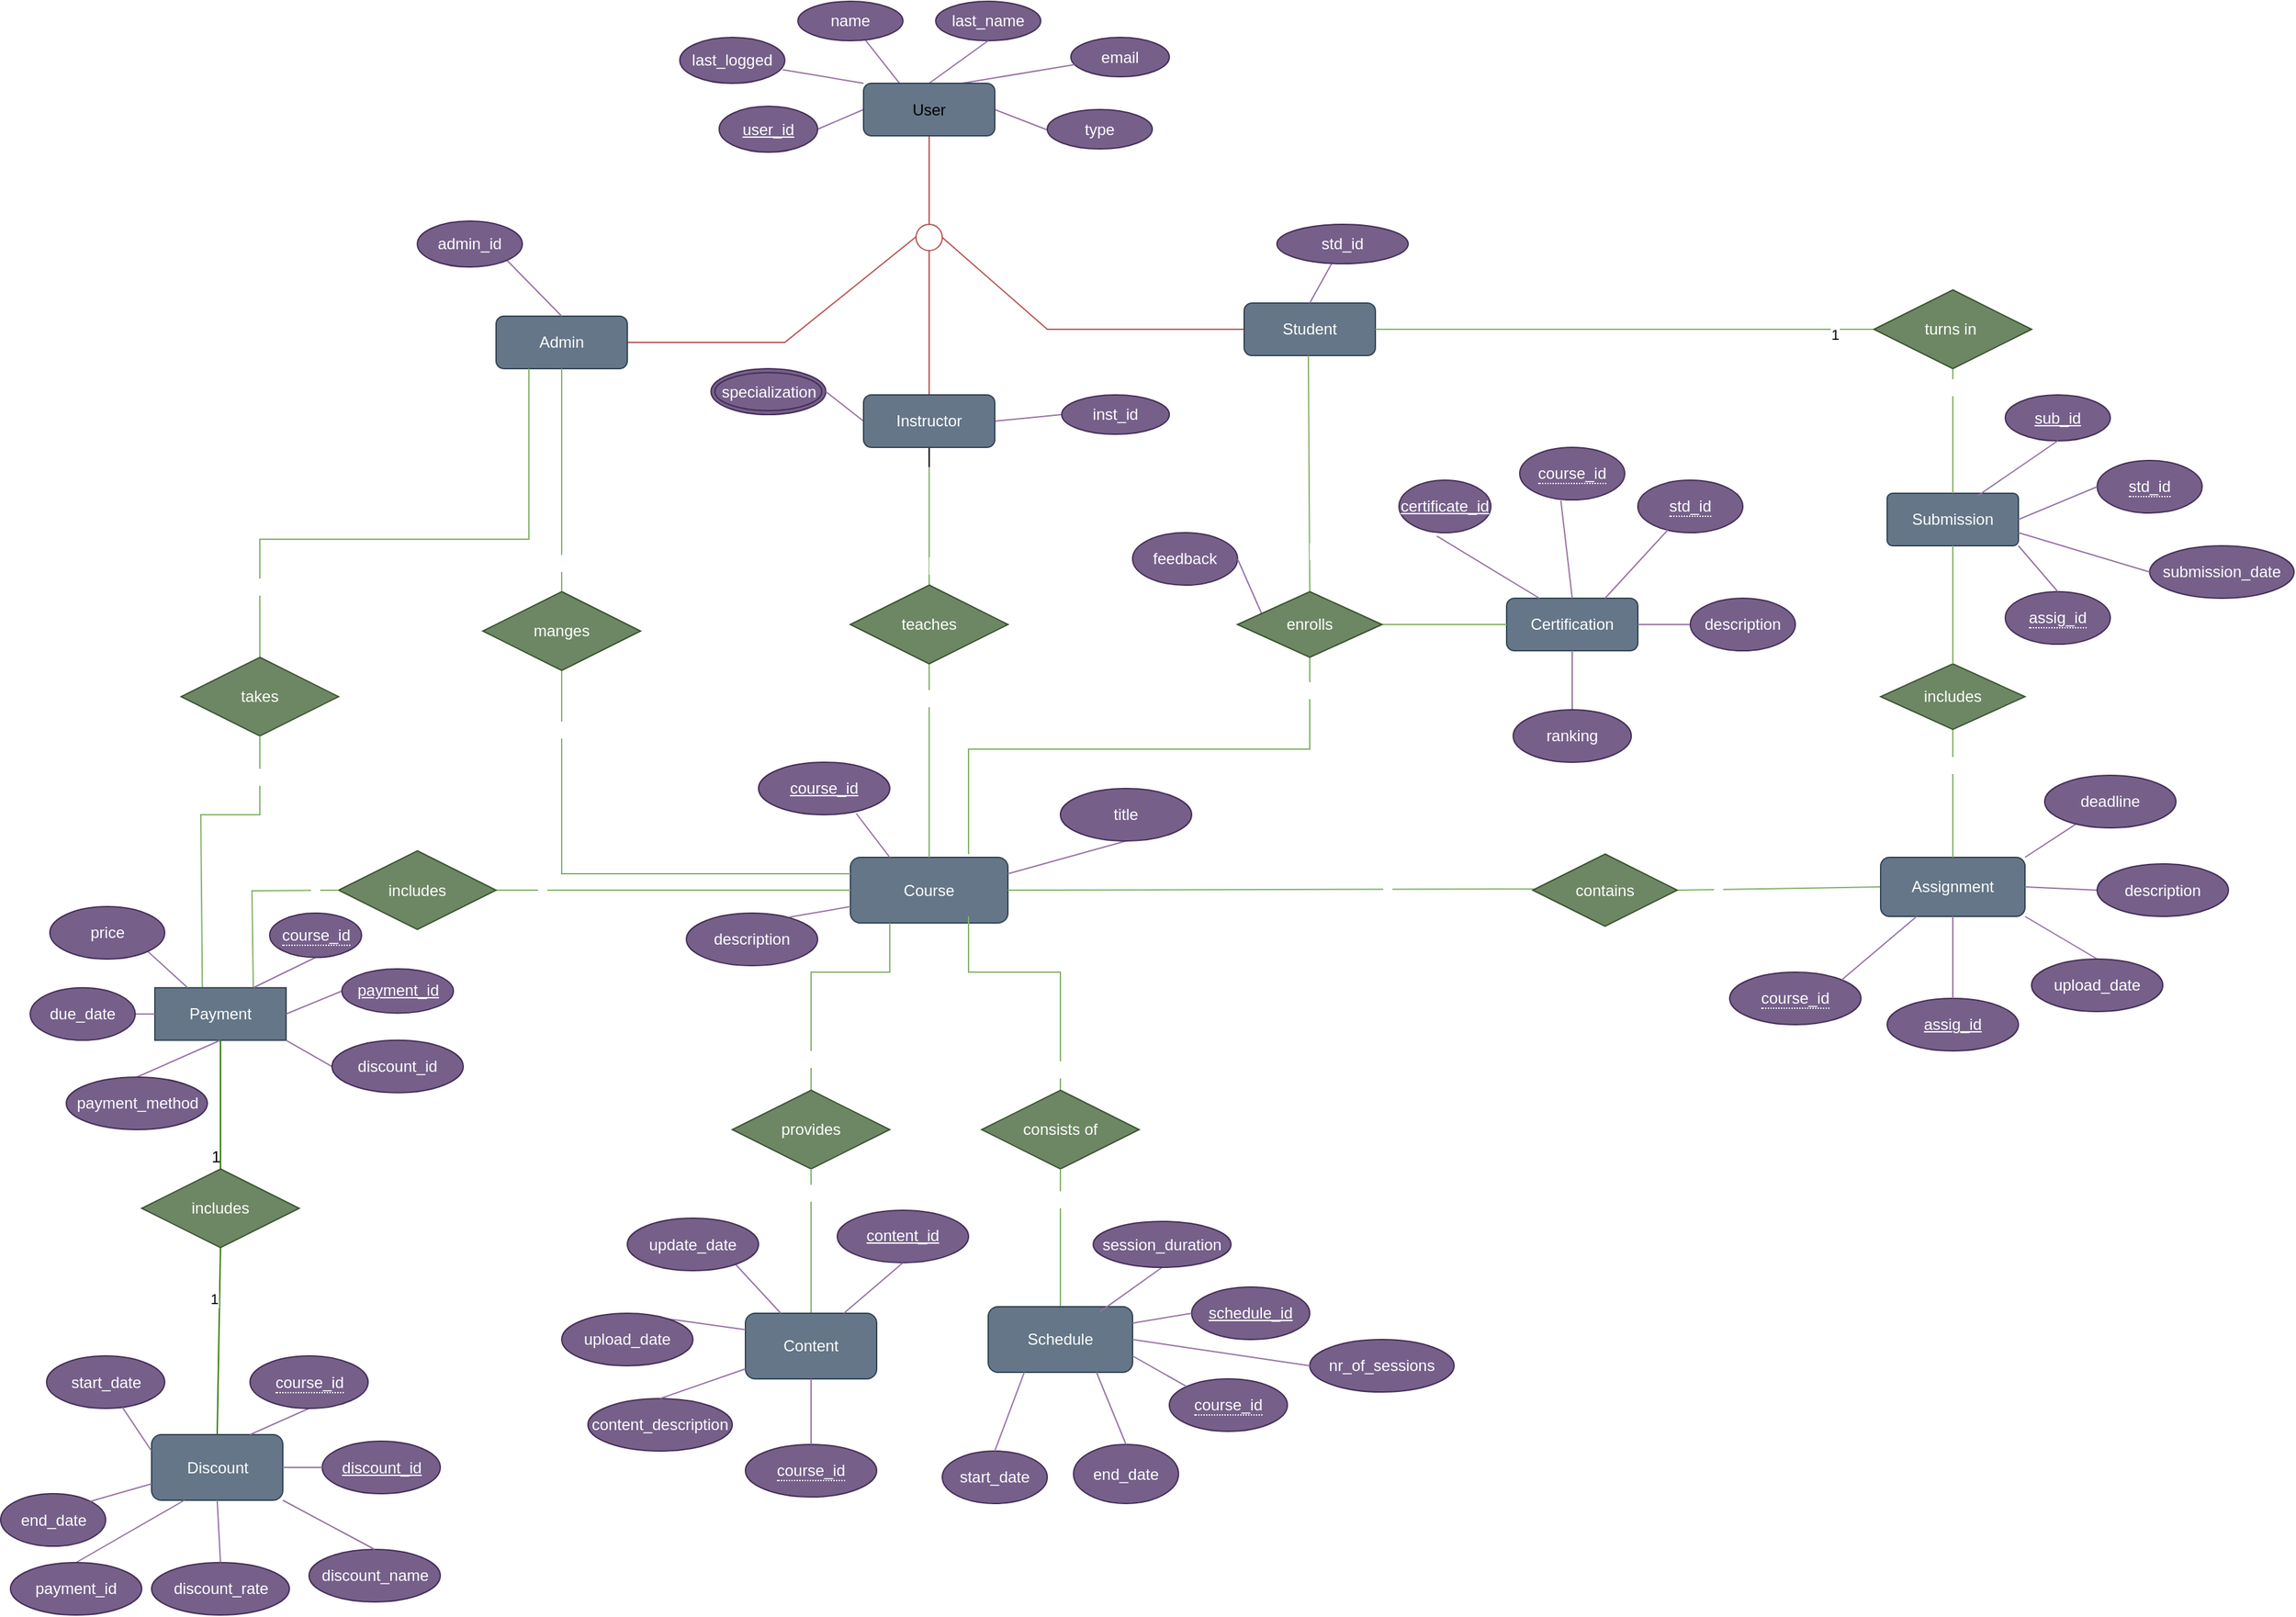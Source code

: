<mxfile>
    <diagram id="0XDuVzTi9OnWPvPNA0fm" name="Page-1">
        <mxGraphModel dx="1869" dy="1663" grid="1" gridSize="10" guides="1" tooltips="1" connect="1" arrows="1" fold="1" page="1" pageScale="1" pageWidth="850" pageHeight="1100" math="0" shadow="0">
            <root>
                <mxCell id="0"/>
                <mxCell id="1" parent="0"/>
                <mxCell id="3" value="&lt;font&gt;d&lt;/font&gt;" style="ellipse;whiteSpace=wrap;html=1;aspect=fixed;fillColor=none;strokeColor=#b85450;fontColor=#FFFFFF;" parent="1" vertex="1">
                    <mxGeometry x="180" y="-380" width="20" height="20" as="geometry"/>
                </mxCell>
                <mxCell id="4" value="" style="endArrow=none;html=1;rounded=0;entryX=0.5;entryY=0;entryDx=0;entryDy=0;fillColor=#f8cecc;strokeColor=#b85450;fontColor=#FFFFFF;startArrow=none;" parent="1" target="3" edge="1">
                    <mxGeometry relative="1" as="geometry">
                        <mxPoint x="190" y="-430" as="sourcePoint"/>
                        <mxPoint x="350" y="-400" as="targetPoint"/>
                    </mxGeometry>
                </mxCell>
                <mxCell id="5" value="" style="endArrow=none;html=1;rounded=0;entryX=0;entryY=0.5;entryDx=0;entryDy=0;fillColor=#f8cecc;strokeColor=#b85450;fontColor=#FFFFFF;" parent="1" target="9" edge="1">
                    <mxGeometry relative="1" as="geometry">
                        <mxPoint x="200" y="-370" as="sourcePoint"/>
                        <mxPoint x="260" y="-309.5" as="targetPoint"/>
                        <Array as="points">
                            <mxPoint x="280" y="-300"/>
                        </Array>
                    </mxGeometry>
                </mxCell>
                <mxCell id="6" value="" style="endArrow=none;html=1;rounded=0;entryX=0.5;entryY=0;entryDx=0;entryDy=0;fillColor=#f8cecc;strokeColor=#b85450;fontColor=#FFFFFF;" parent="1" target="147" edge="1">
                    <mxGeometry relative="1" as="geometry">
                        <mxPoint x="190" y="-360" as="sourcePoint"/>
                        <mxPoint x="190" y="-270" as="targetPoint"/>
                    </mxGeometry>
                </mxCell>
                <mxCell id="7" value="" style="endArrow=none;html=1;rounded=0;exitX=1;exitY=0.5;exitDx=0;exitDy=0;fillColor=#f8cecc;strokeColor=#b85450;fontColor=#FFFFFF;" parent="1" source="8" edge="1">
                    <mxGeometry relative="1" as="geometry">
                        <mxPoint x="100" y="-320" as="sourcePoint"/>
                        <mxPoint x="180" y="-370.5" as="targetPoint"/>
                        <Array as="points">
                            <mxPoint x="80" y="-290"/>
                        </Array>
                    </mxGeometry>
                </mxCell>
                <mxCell id="8" value="Admin" style="whiteSpace=wrap;html=1;align=center;fillColor=#647687;strokeColor=#314354;fontColor=#ffffff;rounded=1;" parent="1" vertex="1">
                    <mxGeometry x="-140" y="-310" width="100" height="40" as="geometry"/>
                </mxCell>
                <mxCell id="9" value="Student" style="whiteSpace=wrap;html=1;align=center;fillColor=#647687;strokeColor=#314354;fontColor=#ffffff;rounded=1;" parent="1" vertex="1">
                    <mxGeometry x="430" y="-320" width="100" height="40" as="geometry"/>
                </mxCell>
                <mxCell id="10" style="edgeStyle=orthogonalEdgeStyle;rounded=0;orthogonalLoop=1;jettySize=auto;html=1;fontColor=#FFFFFF;" parent="1" edge="1">
                    <mxGeometry relative="1" as="geometry">
                        <mxPoint x="210" y="160" as="targetPoint"/>
                        <mxPoint x="210" y="160" as="sourcePoint"/>
                    </mxGeometry>
                </mxCell>
                <mxCell id="11" value="Course" style="whiteSpace=wrap;html=1;align=center;fillColor=#647687;strokeColor=#314354;fontColor=#ffffff;rounded=1;" parent="1" vertex="1">
                    <mxGeometry x="130" y="102.5" width="120" height="50" as="geometry"/>
                </mxCell>
                <mxCell id="12" value="enrolls" style="shape=rhombus;perimeter=rhombusPerimeter;whiteSpace=wrap;html=1;align=center;fillColor=#d5e8d4;strokeColor=#82b366;fontColor=#FFFFFF;" parent="1" vertex="1">
                    <mxGeometry x="425" y="-100" width="110" height="50" as="geometry"/>
                </mxCell>
                <mxCell id="13" value="" style="endArrow=none;html=1;rounded=0;exitX=0.5;exitY=1;exitDx=0;exitDy=0;fillColor=#d5e8d4;strokeColor=#82b366;fontColor=#FFFFFF;" parent="1" source="8" target="15" edge="1">
                    <mxGeometry relative="1" as="geometry">
                        <mxPoint x="-100" y="-260" as="sourcePoint"/>
                        <mxPoint x="58" y="-60" as="targetPoint"/>
                    </mxGeometry>
                </mxCell>
                <mxCell id="14" value="1" style="edgeLabel;html=1;align=center;verticalAlign=middle;resizable=0;points=[];fontColor=#FFFFFF;" parent="13" vertex="1" connectable="0">
                    <mxGeometry x="0.744" relative="1" as="geometry">
                        <mxPoint as="offset"/>
                    </mxGeometry>
                </mxCell>
                <mxCell id="15" value="administrates&amp;nbsp;" style="shape=rhombus;perimeter=rhombusPerimeter;whiteSpace=wrap;html=1;align=center;fillColor=#d5e8d4;strokeColor=#82b366;fontColor=#FFFFFF;" parent="1" vertex="1">
                    <mxGeometry x="-150" y="-100" width="120" height="60" as="geometry"/>
                </mxCell>
                <mxCell id="16" value="" style="endArrow=none;html=1;rounded=0;exitX=0.5;exitY=1;exitDx=0;exitDy=0;entryX=0;entryY=0.25;entryDx=0;entryDy=0;fillColor=#d5e8d4;strokeColor=#82b366;fontColor=#FFFFFF;" parent="1" source="15" target="11" edge="1">
                    <mxGeometry relative="1" as="geometry">
                        <mxPoint x="20" y="20" as="sourcePoint"/>
                        <mxPoint x="60" y="50" as="targetPoint"/>
                        <Array as="points">
                            <mxPoint x="-90" y="115"/>
                        </Array>
                    </mxGeometry>
                </mxCell>
                <mxCell id="17" value="N" style="edgeLabel;html=1;align=center;verticalAlign=middle;resizable=0;points=[];fontColor=#FFFFFF;" parent="16" vertex="1" connectable="0">
                    <mxGeometry x="-0.762" y="-2" relative="1" as="geometry">
                        <mxPoint as="offset"/>
                    </mxGeometry>
                </mxCell>
                <mxCell id="18" value="" style="endArrow=none;html=1;rounded=0;exitX=0.5;exitY=1;exitDx=0;exitDy=0;entryX=0.5;entryY=0;entryDx=0;entryDy=0;fontColor=#FFFFFF;" parent="1" source="147" target="20" edge="1">
                    <mxGeometry relative="1" as="geometry">
                        <mxPoint x="160" y="-170" as="sourcePoint"/>
                        <mxPoint x="190" y="-130" as="targetPoint"/>
                    </mxGeometry>
                </mxCell>
                <mxCell id="19" value="N" style="edgeLabel;html=1;align=center;verticalAlign=middle;resizable=0;points=[];fontColor=#FFFFFF;" parent="18" vertex="1" connectable="0">
                    <mxGeometry x="0.652" y="4" relative="1" as="geometry">
                        <mxPoint as="offset"/>
                    </mxGeometry>
                </mxCell>
                <mxCell id="20" value="teaches" style="shape=rhombus;perimeter=rhombusPerimeter;whiteSpace=wrap;html=1;align=center;fillColor=#d5e8d4;strokeColor=#82b366;fontColor=#FFFFFF;" parent="1" vertex="1">
                    <mxGeometry x="130" y="-105" width="120" height="60" as="geometry"/>
                </mxCell>
                <mxCell id="21" value="" style="endArrow=none;html=1;rounded=0;exitX=0.5;exitY=1;exitDx=0;exitDy=0;entryX=0.5;entryY=0;entryDx=0;entryDy=0;fillColor=#d5e8d4;strokeColor=#82b366;fontColor=#FFFFFF;" parent="1" source="20" target="11" edge="1">
                    <mxGeometry relative="1" as="geometry">
                        <mxPoint x="170" y="10" as="sourcePoint"/>
                        <mxPoint x="190" y="90" as="targetPoint"/>
                    </mxGeometry>
                </mxCell>
                <mxCell id="22" value="N" style="edgeLabel;html=1;align=center;verticalAlign=middle;resizable=0;points=[];fontColor=#FFFFFF;" parent="21" vertex="1" connectable="0">
                    <mxGeometry x="-0.649" y="-3" relative="1" as="geometry">
                        <mxPoint as="offset"/>
                    </mxGeometry>
                </mxCell>
                <mxCell id="23" value="" style="endArrow=none;html=1;rounded=0;entryX=0.06;entryY=0.483;entryDx=0;entryDy=0;entryPerimeter=0;fillColor=#d5e8d4;strokeColor=#82b366;fontColor=#FFFFFF;exitX=1;exitY=0.5;exitDx=0;exitDy=0;" parent="1" source="11" target="25" edge="1">
                    <mxGeometry relative="1" as="geometry">
                        <mxPoint x="280" y="130" as="sourcePoint"/>
                        <mxPoint x="505" y="114.5" as="targetPoint"/>
                    </mxGeometry>
                </mxCell>
                <mxCell id="24" value="1" style="edgeLabel;html=1;align=center;verticalAlign=middle;resizable=0;points=[];fontColor=#FFFFFF;" parent="23" vertex="1" connectable="0">
                    <mxGeometry x="0.421" y="2" relative="1" as="geometry">
                        <mxPoint as="offset"/>
                    </mxGeometry>
                </mxCell>
                <mxCell id="25" value="contains" style="shape=rhombus;perimeter=rhombusPerimeter;whiteSpace=wrap;html=1;align=center;fillColor=#d5e8d4;strokeColor=#82b366;fontColor=#FFFFFF;" parent="1" vertex="1">
                    <mxGeometry x="650" y="100" width="110" height="55" as="geometry"/>
                </mxCell>
                <mxCell id="26" value="" style="endArrow=none;html=1;rounded=0;exitX=1;exitY=0.5;exitDx=0;exitDy=0;entryX=0;entryY=0.5;entryDx=0;entryDy=0;fillColor=#d5e8d4;strokeColor=#82b366;fontColor=#FFFFFF;" parent="1" source="25" target="28" edge="1">
                    <mxGeometry relative="1" as="geometry">
                        <mxPoint x="570" y="115" as="sourcePoint"/>
                        <mxPoint x="730" y="114.5" as="targetPoint"/>
                    </mxGeometry>
                </mxCell>
                <mxCell id="27" value="N" style="edgeLabel;html=1;align=center;verticalAlign=middle;resizable=0;points=[];fontColor=#FFFFFF;" parent="26" vertex="1" connectable="0">
                    <mxGeometry x="-0.607" y="-1" relative="1" as="geometry">
                        <mxPoint as="offset"/>
                    </mxGeometry>
                </mxCell>
                <mxCell id="28" value="Assignment" style="whiteSpace=wrap;html=1;align=center;fillColor=#647687;strokeColor=#314354;fontColor=#ffffff;rounded=1;" parent="1" vertex="1">
                    <mxGeometry x="915" y="102.5" width="110" height="45" as="geometry"/>
                </mxCell>
                <mxCell id="29" value="" style="endArrow=none;html=1;rounded=0;entryX=0.5;entryY=0;entryDx=0;entryDy=0;exitX=0.5;exitY=1;exitDx=0;exitDy=0;fillColor=#d5e8d4;strokeColor=#82b366;fontColor=#FFFFFF;" parent="1" source="31" target="28" edge="1">
                    <mxGeometry relative="1" as="geometry">
                        <mxPoint x="705" as="sourcePoint"/>
                        <mxPoint x="780" as="targetPoint"/>
                    </mxGeometry>
                </mxCell>
                <mxCell id="30" value="1" style="edgeLabel;html=1;align=center;verticalAlign=middle;resizable=0;points=[];fontColor=#FFFFFF;" parent="29" vertex="1" connectable="0">
                    <mxGeometry x="-0.447" y="2" relative="1" as="geometry">
                        <mxPoint as="offset"/>
                    </mxGeometry>
                </mxCell>
                <mxCell id="31" value="includes" style="shape=rhombus;perimeter=rhombusPerimeter;whiteSpace=wrap;html=1;align=center;fillColor=#6d8764;strokeColor=#3A5431;fontColor=#FFFFFF;" parent="1" vertex="1">
                    <mxGeometry x="915" y="-45" width="110" height="50" as="geometry"/>
                </mxCell>
                <mxCell id="32" value="Submission" style="rounded=1;arcSize=10;whiteSpace=wrap;html=1;align=center;fillColor=#647687;strokeColor=#314354;fontColor=#ffffff;" parent="1" vertex="1">
                    <mxGeometry x="920" y="-175" width="100" height="40" as="geometry"/>
                </mxCell>
                <mxCell id="33" value="" style="endArrow=none;html=1;rounded=0;entryX=0;entryY=0.5;entryDx=0;entryDy=0;exitX=1;exitY=0.5;exitDx=0;exitDy=0;fillColor=#d5e8d4;strokeColor=#82b366;fontColor=#FFFFFF;" parent="1" source="9" target="35" edge="1">
                    <mxGeometry relative="1" as="geometry">
                        <mxPoint x="370" y="-290.5" as="sourcePoint"/>
                        <mxPoint x="530" y="-290.5" as="targetPoint"/>
                    </mxGeometry>
                </mxCell>
                <mxCell id="234" value="1" style="edgeLabel;html=1;align=center;verticalAlign=middle;resizable=0;points=[];" vertex="1" connectable="0" parent="33">
                    <mxGeometry x="0.842" y="-4" relative="1" as="geometry">
                        <mxPoint as="offset"/>
                    </mxGeometry>
                </mxCell>
                <mxCell id="35" value="turns in&amp;nbsp;" style="shape=rhombus;perimeter=rhombusPerimeter;whiteSpace=wrap;html=1;align=center;fillColor=#d5e8d4;strokeColor=#82b366;fontColor=#FFFFFF;" parent="1" vertex="1">
                    <mxGeometry x="910" y="-330" width="120" height="60" as="geometry"/>
                </mxCell>
                <mxCell id="36" value="" style="endArrow=none;html=1;rounded=0;entryX=0.5;entryY=0;entryDx=0;entryDy=0;exitX=0.5;exitY=1;exitDx=0;exitDy=0;fillColor=#d5e8d4;strokeColor=#82b366;fontColor=#FFFFFF;" parent="1" source="35" target="32" edge="1">
                    <mxGeometry relative="1" as="geometry">
                        <mxPoint x="960" y="-260" as="sourcePoint"/>
                        <mxPoint x="915" y="-210" as="targetPoint"/>
                        <Array as="points"/>
                    </mxGeometry>
                </mxCell>
                <mxCell id="37" value="1" style="edgeLabel;html=1;align=center;verticalAlign=middle;resizable=0;points=[];fontColor=#FFFFFF;" parent="36" vertex="1" connectable="0">
                    <mxGeometry x="-0.702" y="2" relative="1" as="geometry">
                        <mxPoint as="offset"/>
                    </mxGeometry>
                </mxCell>
                <mxCell id="38" value="" style="endArrow=none;html=1;rounded=0;exitX=0.5;exitY=0;exitDx=0;exitDy=0;fillColor=#d5e8d4;strokeColor=#82b366;fontColor=#FFFFFF;entryX=0.25;entryY=1;entryDx=0;entryDy=0;" parent="1" source="40" target="11" edge="1">
                    <mxGeometry relative="1" as="geometry">
                        <mxPoint x="20" y="200" as="sourcePoint"/>
                        <mxPoint x="140" y="150" as="targetPoint"/>
                        <Array as="points">
                            <mxPoint x="100" y="190"/>
                            <mxPoint x="160" y="190"/>
                        </Array>
                    </mxGeometry>
                </mxCell>
                <mxCell id="39" value="1" style="edgeLabel;html=1;align=center;verticalAlign=middle;resizable=0;points=[];fontColor=#FFFFFF;" parent="38" vertex="1" connectable="0">
                    <mxGeometry x="-0.746" y="-1" relative="1" as="geometry">
                        <mxPoint as="offset"/>
                    </mxGeometry>
                </mxCell>
                <mxCell id="40" value="provides" style="shape=rhombus;perimeter=rhombusPerimeter;whiteSpace=wrap;html=1;align=center;fillColor=#6d8764;strokeColor=#3A5431;fontColor=#FFFFFF;" parent="1" vertex="1">
                    <mxGeometry x="40" y="280" width="120" height="60" as="geometry"/>
                </mxCell>
                <mxCell id="41" value="" style="endArrow=none;html=1;rounded=0;entryX=0.5;entryY=1;entryDx=0;entryDy=0;exitX=0.5;exitY=0;exitDx=0;exitDy=0;fillColor=#d5e8d4;strokeColor=#82b366;fontColor=#FFFFFF;" parent="1" source="43" target="40" edge="1">
                    <mxGeometry relative="1" as="geometry">
                        <mxPoint x="-310" y="200" as="sourcePoint"/>
                        <mxPoint x="-150" y="200" as="targetPoint"/>
                    </mxGeometry>
                </mxCell>
                <mxCell id="42" value="N" style="edgeLabel;html=1;align=center;verticalAlign=middle;resizable=0;points=[];fontColor=#FFFFFF;" parent="41" vertex="1" connectable="0">
                    <mxGeometry x="0.685" relative="1" as="geometry">
                        <mxPoint as="offset"/>
                    </mxGeometry>
                </mxCell>
                <mxCell id="43" value="Content" style="whiteSpace=wrap;html=1;align=center;fillColor=#647687;strokeColor=#314354;fontColor=#ffffff;rounded=1;" parent="1" vertex="1">
                    <mxGeometry x="50" y="450" width="100" height="50" as="geometry"/>
                </mxCell>
                <mxCell id="44" value="" style="endArrow=none;html=1;rounded=0;exitX=0.75;exitY=1;exitDx=0;exitDy=0;entryX=0.5;entryY=0;entryDx=0;entryDy=0;fillColor=#d5e8d4;strokeColor=#82b366;fontColor=#FFFFFF;" parent="1" target="46" edge="1">
                    <mxGeometry relative="1" as="geometry">
                        <mxPoint x="220" y="147.5" as="sourcePoint"/>
                        <mxPoint x="280" y="260" as="targetPoint"/>
                        <Array as="points">
                            <mxPoint x="220" y="190"/>
                            <mxPoint x="290" y="190"/>
                        </Array>
                    </mxGeometry>
                </mxCell>
                <mxCell id="45" value="1" style="edgeLabel;html=1;align=center;verticalAlign=middle;resizable=0;points=[];fontColor=#FFFFFF;" parent="44" vertex="1" connectable="0">
                    <mxGeometry x="0.836" y="2" relative="1" as="geometry">
                        <mxPoint as="offset"/>
                    </mxGeometry>
                </mxCell>
                <mxCell id="46" value="consists of" style="shape=rhombus;perimeter=rhombusPerimeter;whiteSpace=wrap;html=1;align=center;fillColor=#6d8764;strokeColor=#3A5431;fontColor=#FFFFFF;" parent="1" vertex="1">
                    <mxGeometry x="230" y="280" width="120" height="60" as="geometry"/>
                </mxCell>
                <mxCell id="47" value="" style="endArrow=none;html=1;rounded=0;exitX=0.5;exitY=1;exitDx=0;exitDy=0;fillColor=#d5e8d4;strokeColor=#82b366;fontColor=#FFFFFF;" parent="1" source="46" target="49" edge="1">
                    <mxGeometry relative="1" as="geometry">
                        <mxPoint x="250" y="410" as="sourcePoint"/>
                        <mxPoint x="300" y="420" as="targetPoint"/>
                    </mxGeometry>
                </mxCell>
                <mxCell id="48" value="1" style="edgeLabel;html=1;align=center;verticalAlign=middle;resizable=0;points=[];fontColor=#FFFFFF;" parent="47" vertex="1" connectable="0">
                    <mxGeometry x="-0.56" y="2" relative="1" as="geometry">
                        <mxPoint as="offset"/>
                    </mxGeometry>
                </mxCell>
                <mxCell id="49" value="Schedule" style="whiteSpace=wrap;html=1;align=center;fillColor=#647687;strokeColor=#314354;fontColor=#FFFFFF;rounded=1;" parent="1" vertex="1">
                    <mxGeometry x="235" y="445" width="110" height="50" as="geometry"/>
                </mxCell>
                <mxCell id="50" value="Certification" style="whiteSpace=wrap;html=1;align=center;fillColor=#647687;strokeColor=#314354;fontColor=#ffffff;rounded=1;" parent="1" vertex="1">
                    <mxGeometry x="630" y="-95" width="100" height="40" as="geometry"/>
                </mxCell>
                <mxCell id="51" value="" style="endArrow=none;html=1;rounded=0;exitX=1;exitY=0.5;exitDx=0;exitDy=0;entryX=0;entryY=0.5;entryDx=0;entryDy=0;fillColor=#d5e8d4;strokeColor=#82b366;fontColor=#FFFFFF;" parent="1" source="12" target="50" edge="1">
                    <mxGeometry relative="1" as="geometry">
                        <mxPoint x="370" y="-70" as="sourcePoint"/>
                        <mxPoint x="460" y="-125" as="targetPoint"/>
                    </mxGeometry>
                </mxCell>
                <mxCell id="52" value="" style="endArrow=none;html=1;rounded=0;entryX=0.5;entryY=1;entryDx=0;entryDy=0;fillColor=#d5e8d4;strokeColor=#82b366;fontColor=#FFFFFF;" parent="1" target="12" edge="1">
                    <mxGeometry relative="1" as="geometry">
                        <mxPoint x="220" y="100" as="sourcePoint"/>
                        <mxPoint x="420" y="-80" as="targetPoint"/>
                        <Array as="points">
                            <mxPoint x="220" y="20"/>
                            <mxPoint x="480" y="20"/>
                        </Array>
                    </mxGeometry>
                </mxCell>
                <mxCell id="53" value="N" style="edgeLabel;html=1;align=center;verticalAlign=middle;resizable=0;points=[];fontColor=#FFFFFF;" parent="52" vertex="1" connectable="0">
                    <mxGeometry x="0.877" relative="1" as="geometry">
                        <mxPoint as="offset"/>
                    </mxGeometry>
                </mxCell>
                <mxCell id="54" value="last_name" style="ellipse;whiteSpace=wrap;html=1;align=center;fillColor=#76608a;strokeColor=#432D57;fontColor=#FFFFFF;" parent="1" vertex="1">
                    <mxGeometry x="195" y="-550" width="80" height="30" as="geometry"/>
                </mxCell>
                <mxCell id="55" value="email" style="ellipse;whiteSpace=wrap;html=1;align=center;fillColor=#76608a;strokeColor=#432D57;fontColor=#FFFFFF;" parent="1" vertex="1">
                    <mxGeometry x="298" y="-522.5" width="75" height="30" as="geometry"/>
                </mxCell>
                <mxCell id="56" value="" style="endArrow=none;html=1;rounded=0;entryX=0.75;entryY=0;entryDx=0;entryDy=0;fillColor=#e1d5e7;strokeColor=#9673a6;fontColor=#FFFFFF;" parent="1" source="55" target="149" edge="1">
                    <mxGeometry relative="1" as="geometry">
                        <mxPoint x="180" y="-230" as="sourcePoint"/>
                        <mxPoint x="240" y="-467.5" as="targetPoint"/>
                    </mxGeometry>
                </mxCell>
                <mxCell id="57" value="" style="endArrow=none;html=1;rounded=0;exitX=0.312;exitY=0.121;exitDx=0;exitDy=0;exitPerimeter=0;fillColor=#e1d5e7;strokeColor=#9673a6;fontColor=#FFFFFF;" parent="1" source="149" target="58" edge="1">
                    <mxGeometry relative="1" as="geometry">
                        <mxPoint x="176.8" y="-466.1" as="sourcePoint"/>
                        <mxPoint x="400" y="-340" as="targetPoint"/>
                    </mxGeometry>
                </mxCell>
                <mxCell id="58" value="name" style="ellipse;whiteSpace=wrap;html=1;align=center;fillColor=#76608a;strokeColor=#432D57;fontColor=#FFFFFF;" parent="1" vertex="1">
                    <mxGeometry x="90" y="-550" width="80" height="30" as="geometry"/>
                </mxCell>
                <mxCell id="59" value="" style="endArrow=none;html=1;rounded=0;exitX=0.5;exitY=1;exitDx=0;exitDy=0;entryX=0.5;entryY=0;entryDx=0;entryDy=0;fillColor=#e1d5e7;strokeColor=#9673a6;fontColor=#FFFFFF;" parent="1" source="54" target="149" edge="1">
                    <mxGeometry relative="1" as="geometry">
                        <mxPoint x="240" y="-340" as="sourcePoint"/>
                        <mxPoint x="203.2" y="-466.9" as="targetPoint"/>
                    </mxGeometry>
                </mxCell>
                <mxCell id="60" value="&lt;span style=&quot;border-bottom: 1px dotted&quot;&gt;course_id&lt;/span&gt;" style="ellipse;whiteSpace=wrap;html=1;align=center;fillColor=#76608a;strokeColor=#432D57;fontColor=#FFFFFF;" parent="1" vertex="1">
                    <mxGeometry x="640" y="-210" width="80" height="40" as="geometry"/>
                </mxCell>
                <mxCell id="61" value="certificate_id" style="ellipse;whiteSpace=wrap;html=1;align=center;fontStyle=4;fillColor=#76608a;strokeColor=#432D57;fontColor=#FFFFFF;" parent="1" vertex="1">
                    <mxGeometry x="548" y="-185" width="70" height="40" as="geometry"/>
                </mxCell>
                <mxCell id="62" value="&lt;span style=&quot;border-bottom: 1px dotted&quot;&gt;std_id&lt;/span&gt;" style="ellipse;whiteSpace=wrap;html=1;align=center;fillColor=#76608a;strokeColor=#432D57;fontColor=#FFFFFF;" parent="1" vertex="1">
                    <mxGeometry x="730" y="-185" width="80" height="40" as="geometry"/>
                </mxCell>
                <mxCell id="63" value="" style="endArrow=none;html=1;rounded=0;exitX=0.788;exitY=0.075;exitDx=0;exitDy=0;exitPerimeter=0;entryX=0;entryY=0.75;entryDx=0;entryDy=0;fillColor=#e1d5e7;strokeColor=#9673a6;fontColor=#FFFFFF;" parent="1" source="72" target="11" edge="1">
                    <mxGeometry relative="1" as="geometry">
                        <mxPoint x="60" y="155" as="sourcePoint"/>
                        <mxPoint x="220" y="155" as="targetPoint"/>
                    </mxGeometry>
                </mxCell>
                <mxCell id="64" value="" style="endArrow=none;html=1;rounded=0;exitX=0.744;exitY=0.975;exitDx=0;exitDy=0;exitPerimeter=0;entryX=0.25;entryY=0;entryDx=0;entryDy=0;fillColor=#e1d5e7;strokeColor=#9673a6;fontColor=#FFFFFF;" parent="1" source="70" target="11" edge="1">
                    <mxGeometry relative="1" as="geometry">
                        <mxPoint x="270" y="60" as="sourcePoint"/>
                        <mxPoint x="430" y="60" as="targetPoint"/>
                    </mxGeometry>
                </mxCell>
                <mxCell id="65" value="" style="endArrow=none;html=1;rounded=0;entryX=0.392;entryY=1.015;entryDx=0;entryDy=0;entryPerimeter=0;exitX=0.5;exitY=0;exitDx=0;exitDy=0;fillColor=#e1d5e7;strokeColor=#9673a6;fontColor=#FFFFFF;" parent="1" source="50" target="60" edge="1">
                    <mxGeometry relative="1" as="geometry">
                        <mxPoint x="660" y="-100" as="sourcePoint"/>
                        <mxPoint x="700" y="-151" as="targetPoint"/>
                    </mxGeometry>
                </mxCell>
                <mxCell id="66" value="" style="endArrow=none;html=1;rounded=0;exitX=0.412;exitY=1.065;exitDx=0;exitDy=0;exitPerimeter=0;entryX=0.25;entryY=0;entryDx=0;entryDy=0;fillColor=#e1d5e7;strokeColor=#9673a6;fontColor=#FFFFFF;" parent="1" source="61" target="50" edge="1">
                    <mxGeometry relative="1" as="geometry">
                        <mxPoint x="560" y="-110" as="sourcePoint"/>
                        <mxPoint x="720" y="-110" as="targetPoint"/>
                    </mxGeometry>
                </mxCell>
                <mxCell id="67" value="" style="endArrow=none;html=1;rounded=0;entryX=0.285;entryY=0.95;entryDx=0;entryDy=0;entryPerimeter=0;exitX=0.75;exitY=0;exitDx=0;exitDy=0;fillColor=#e1d5e7;strokeColor=#9673a6;fontColor=#FFFFFF;" parent="1" source="50" target="62" edge="1">
                    <mxGeometry relative="1" as="geometry">
                        <mxPoint x="720" y="-100" as="sourcePoint"/>
                        <mxPoint x="770" y="-130" as="targetPoint"/>
                    </mxGeometry>
                </mxCell>
                <mxCell id="68" value="schedule_id" style="ellipse;whiteSpace=wrap;html=1;align=center;fontStyle=4;fillColor=#76608a;strokeColor=#432D57;fontColor=#FFFFFF;" parent="1" vertex="1">
                    <mxGeometry x="390" y="430" width="90" height="40" as="geometry"/>
                </mxCell>
                <mxCell id="69" value="sub_id" style="ellipse;whiteSpace=wrap;html=1;align=center;fontStyle=4;fillColor=#76608a;strokeColor=#432D57;fontColor=#FFFFFF;" parent="1" vertex="1">
                    <mxGeometry x="1010" y="-250" width="80" height="35" as="geometry"/>
                </mxCell>
                <mxCell id="70" value="course_id" style="ellipse;whiteSpace=wrap;html=1;align=center;fontStyle=4;fillColor=#76608a;strokeColor=#432D57;fontColor=#FFFFFF;" parent="1" vertex="1">
                    <mxGeometry x="60" y="30" width="100" height="40" as="geometry"/>
                </mxCell>
                <mxCell id="71" value="assig_id" style="ellipse;whiteSpace=wrap;html=1;align=center;fontStyle=4;fillColor=#76608a;strokeColor=#432D57;fontColor=#FFFFFF;" parent="1" vertex="1">
                    <mxGeometry x="920" y="210" width="100" height="40" as="geometry"/>
                </mxCell>
                <mxCell id="72" value="description" style="ellipse;whiteSpace=wrap;html=1;align=center;fillColor=#76608a;strokeColor=#432D57;fontColor=#FFFFFF;" parent="1" vertex="1">
                    <mxGeometry x="5" y="145.01" width="100" height="40" as="geometry"/>
                </mxCell>
                <mxCell id="73" value="&lt;span style=&quot;border-bottom: 1px dotted&quot;&gt;course_id&lt;/span&gt;" style="ellipse;whiteSpace=wrap;html=1;align=center;fillColor=#76608a;strokeColor=#432D57;fontColor=#FFFFFF;" parent="1" vertex="1">
                    <mxGeometry x="800" y="190" width="100" height="40" as="geometry"/>
                </mxCell>
                <mxCell id="74" value="&lt;span style=&quot;border-bottom: 1px dotted&quot;&gt;assig_id&lt;/span&gt;" style="ellipse;whiteSpace=wrap;html=1;align=center;fillColor=#76608a;strokeColor=#432D57;fontColor=#FFFFFF;" parent="1" vertex="1">
                    <mxGeometry x="1010" y="-100" width="80" height="40" as="geometry"/>
                </mxCell>
                <mxCell id="75" value="&lt;span style=&quot;border-bottom: 1px dotted&quot;&gt;std_id&lt;/span&gt;" style="ellipse;whiteSpace=wrap;html=1;align=center;fillColor=#76608a;strokeColor=#432D57;fontColor=#FFFFFF;" parent="1" vertex="1">
                    <mxGeometry x="1080" y="-200" width="80" height="40" as="geometry"/>
                </mxCell>
                <mxCell id="76" value="&lt;span style=&quot;border-bottom: 1px dotted&quot;&gt;course_id&lt;/span&gt;" style="ellipse;whiteSpace=wrap;html=1;align=center;fillColor=#76608a;strokeColor=#432D57;fontColor=#FFFFFF;" parent="1" vertex="1">
                    <mxGeometry x="373" y="500" width="90" height="40" as="geometry"/>
                </mxCell>
                <mxCell id="77" value="content_description" style="ellipse;whiteSpace=wrap;html=1;align=center;fillColor=#76608a;strokeColor=#432D57;fontColor=#FFFFFF;" parent="1" vertex="1">
                    <mxGeometry x="-70" y="515" width="110" height="40" as="geometry"/>
                </mxCell>
                <mxCell id="78" value="start_date" style="ellipse;whiteSpace=wrap;html=1;align=center;fillColor=#76608a;strokeColor=#432D57;fontColor=#FFFFFF;" parent="1" vertex="1">
                    <mxGeometry x="200" y="555" width="80" height="40" as="geometry"/>
                </mxCell>
                <mxCell id="79" value="end_date" style="ellipse;whiteSpace=wrap;html=1;align=center;fillColor=#76608a;strokeColor=#432D57;fontColor=#FFFFFF;" parent="1" vertex="1">
                    <mxGeometry x="300" y="550" width="80" height="45" as="geometry"/>
                </mxCell>
                <mxCell id="80" value="" style="endArrow=none;html=1;rounded=0;exitX=0.5;exitY=1;exitDx=0;exitDy=0;entryX=0.5;entryY=0;entryDx=0;entryDy=0;fillColor=#e1d5e7;strokeColor=#9673a6;fontColor=#FFFFFF;startArrow=none;" parent="1" source="28" target="71" edge="1">
                    <mxGeometry relative="1" as="geometry">
                        <mxPoint x="965" y="175" as="sourcePoint"/>
                        <mxPoint x="960" y="290" as="targetPoint"/>
                    </mxGeometry>
                </mxCell>
                <mxCell id="81" value="" style="endArrow=none;html=1;rounded=0;exitX=0.25;exitY=1;exitDx=0;exitDy=0;entryX=0.5;entryY=0;entryDx=0;entryDy=0;fillColor=#e1d5e7;strokeColor=#9673a6;fontColor=#FFFFFF;" parent="1" source="49" target="78" edge="1">
                    <mxGeometry relative="1" as="geometry">
                        <mxPoint x="270" y="510" as="sourcePoint"/>
                        <mxPoint x="430" y="510" as="targetPoint"/>
                    </mxGeometry>
                </mxCell>
                <mxCell id="82" value="" style="endArrow=none;html=1;rounded=0;exitX=0.75;exitY=1;exitDx=0;exitDy=0;entryX=0.5;entryY=0;entryDx=0;entryDy=0;fillColor=#e1d5e7;strokeColor=#9673a6;fontColor=#FFFFFF;" parent="1" source="49" target="79" edge="1">
                    <mxGeometry relative="1" as="geometry">
                        <mxPoint x="440" y="400" as="sourcePoint"/>
                        <mxPoint x="600" y="400" as="targetPoint"/>
                    </mxGeometry>
                </mxCell>
                <mxCell id="83" value="" style="endArrow=none;html=1;rounded=0;exitX=1;exitY=0.75;exitDx=0;exitDy=0;entryX=0;entryY=0;entryDx=0;entryDy=0;fillColor=#e1d5e7;strokeColor=#9673a6;fontColor=#FFFFFF;" parent="1" source="49" target="76" edge="1">
                    <mxGeometry relative="1" as="geometry">
                        <mxPoint x="440" y="400" as="sourcePoint"/>
                        <mxPoint x="600" y="400" as="targetPoint"/>
                    </mxGeometry>
                </mxCell>
                <mxCell id="84" value="" style="endArrow=none;html=1;rounded=0;exitX=1;exitY=0.25;exitDx=0;exitDy=0;entryX=0;entryY=0.5;entryDx=0;entryDy=0;fillColor=#e1d5e7;strokeColor=#9673a6;fontColor=#FFFFFF;" parent="1" source="49" target="68" edge="1">
                    <mxGeometry relative="1" as="geometry">
                        <mxPoint x="440" y="400" as="sourcePoint"/>
                        <mxPoint x="600" y="400" as="targetPoint"/>
                    </mxGeometry>
                </mxCell>
                <mxCell id="85" value="&lt;span style=&quot;border-bottom: 1px dotted&quot;&gt;course_id&lt;/span&gt;" style="ellipse;whiteSpace=wrap;html=1;align=center;fillColor=#76608a;strokeColor=#432D57;fontColor=#FFFFFF;" parent="1" vertex="1">
                    <mxGeometry x="50" y="550" width="100" height="40" as="geometry"/>
                </mxCell>
                <mxCell id="86" value="" style="endArrow=none;html=1;rounded=0;entryX=0.5;entryY=1;entryDx=0;entryDy=0;exitX=0.5;exitY=0;exitDx=0;exitDy=0;fillColor=#e1d5e7;strokeColor=#9673a6;fontColor=#FFFFFF;" parent="1" source="85" target="43" edge="1">
                    <mxGeometry relative="1" as="geometry">
                        <mxPoint x="80" y="539" as="sourcePoint"/>
                        <mxPoint x="240" y="539" as="targetPoint"/>
                    </mxGeometry>
                </mxCell>
                <mxCell id="87" value="" style="endArrow=none;html=1;rounded=0;exitX=0.5;exitY=0;exitDx=0;exitDy=0;fillColor=#e1d5e7;strokeColor=#9673a6;fontColor=#FFFFFF;" parent="1" source="77" target="43" edge="1">
                    <mxGeometry relative="1" as="geometry">
                        <mxPoint x="-120" y="480" as="sourcePoint"/>
                        <mxPoint x="40" y="480" as="targetPoint"/>
                    </mxGeometry>
                </mxCell>
                <mxCell id="88" value="" style="endArrow=none;html=1;rounded=0;entryX=0.5;entryY=0;entryDx=0;entryDy=0;exitX=1;exitY=1;exitDx=0;exitDy=0;fillColor=#e1d5e7;strokeColor=#9673a6;fontColor=#FFFFFF;" parent="1" source="32" target="74" edge="1">
                    <mxGeometry relative="1" as="geometry">
                        <mxPoint x="890" y="-130" as="sourcePoint"/>
                        <mxPoint x="1050" y="-130" as="targetPoint"/>
                    </mxGeometry>
                </mxCell>
                <mxCell id="89" value="" style="endArrow=none;html=1;rounded=0;exitX=1;exitY=0.5;exitDx=0;exitDy=0;entryX=0;entryY=0.5;entryDx=0;entryDy=0;fillColor=#e1d5e7;strokeColor=#9673a6;fontColor=#FFFFFF;" parent="1" source="32" target="75" edge="1">
                    <mxGeometry relative="1" as="geometry">
                        <mxPoint x="910" y="-170.5" as="sourcePoint"/>
                        <mxPoint x="1070" y="-170.5" as="targetPoint"/>
                        <Array as="points"/>
                    </mxGeometry>
                </mxCell>
                <mxCell id="90" value="" style="endArrow=none;html=1;rounded=0;exitX=0.688;exitY=0.05;exitDx=0;exitDy=0;exitPerimeter=0;entryX=0.5;entryY=1;entryDx=0;entryDy=0;fillColor=#e1d5e7;strokeColor=#9673a6;fontColor=#FFFFFF;" parent="1" source="32" target="69" edge="1">
                    <mxGeometry relative="1" as="geometry">
                        <mxPoint x="860" y="-230.5" as="sourcePoint"/>
                        <mxPoint x="1020" y="-230.5" as="targetPoint"/>
                    </mxGeometry>
                </mxCell>
                <mxCell id="91" value="" style="endArrow=none;html=1;rounded=0;entryX=0.25;entryY=1;entryDx=0;entryDy=0;exitX=1;exitY=0;exitDx=0;exitDy=0;fillColor=#e1d5e7;strokeColor=#9673a6;fontColor=#FFFFFF;" parent="1" source="73" target="28" edge="1">
                    <mxGeometry relative="1" as="geometry">
                        <mxPoint x="760" y="180" as="sourcePoint"/>
                        <mxPoint x="920" y="180" as="targetPoint"/>
                    </mxGeometry>
                </mxCell>
                <mxCell id="92" value="" style="endArrow=none;html=1;rounded=0;fillColor=#e1d5e7;strokeColor=#9673a6;fontColor=#FFFFFF;exitX=1;exitY=0.5;exitDx=0;exitDy=0;" parent="1" source="149" edge="1">
                    <mxGeometry relative="1" as="geometry">
                        <mxPoint x="240" y="-450.5" as="sourcePoint"/>
                        <mxPoint x="280" y="-452" as="targetPoint"/>
                    </mxGeometry>
                </mxCell>
                <mxCell id="93" value="type" style="ellipse;whiteSpace=wrap;html=1;align=center;fillColor=#76608a;strokeColor=#432D57;fontColor=#FFFFFF;" parent="1" vertex="1">
                    <mxGeometry x="280" y="-467.5" width="80" height="30" as="geometry"/>
                </mxCell>
                <mxCell id="94" value="" style="endArrow=none;html=1;rounded=0;exitX=1;exitY=0.5;exitDx=0;exitDy=0;entryX=0;entryY=0.5;entryDx=0;entryDy=0;fillColor=#e1d5e7;strokeColor=#9673a6;fontColor=#FFFFFF;" parent="1" source="95" target="149" edge="1">
                    <mxGeometry relative="1" as="geometry">
                        <mxPoint x="100" y="-450" as="sourcePoint"/>
                        <mxPoint x="140" y="-447.5" as="targetPoint"/>
                    </mxGeometry>
                </mxCell>
                <mxCell id="95" value="user_id" style="ellipse;whiteSpace=wrap;html=1;align=center;fontStyle=4;fillColor=#76608a;strokeColor=#432D57;fontColor=#FFFFFF;" parent="1" vertex="1">
                    <mxGeometry x="30" y="-470" width="75" height="35" as="geometry"/>
                </mxCell>
                <mxCell id="96" value="" style="endArrow=none;html=1;rounded=0;entryX=0.5;entryY=0;entryDx=0;entryDy=0;exitX=0.5;exitY=1;exitDx=0;exitDy=0;fillColor=#d5e8d4;strokeColor=#82b366;fontColor=#FFFFFF;startArrow=none;" parent="1" source="32" target="31" edge="1">
                    <mxGeometry relative="1" as="geometry">
                        <mxPoint x="975" y="-120" as="sourcePoint"/>
                        <mxPoint x="860" y="-60" as="targetPoint"/>
                    </mxGeometry>
                </mxCell>
                <mxCell id="97" value="N" style="resizable=0;html=1;whiteSpace=wrap;align=right;verticalAlign=bottom;fontColor=#FFFFFF;" parent="96" connectable="0" vertex="1">
                    <mxGeometry x="1" relative="1" as="geometry"/>
                </mxCell>
                <mxCell id="98" value="submission_date" style="ellipse;whiteSpace=wrap;html=1;align=center;fillColor=#76608a;strokeColor=#432D57;fontColor=#FFFFFF;" parent="1" vertex="1">
                    <mxGeometry x="1120" y="-135" width="110" height="40" as="geometry"/>
                </mxCell>
                <mxCell id="99" value="" style="endArrow=none;html=1;rounded=0;entryX=0;entryY=0.5;entryDx=0;entryDy=0;exitX=1;exitY=0.75;exitDx=0;exitDy=0;fillColor=#e1d5e7;strokeColor=#9673a6;fontColor=#FFFFFF;" parent="1" source="32" target="98" edge="1">
                    <mxGeometry relative="1" as="geometry">
                        <mxPoint x="1120" y="-125" as="sourcePoint"/>
                        <mxPoint x="1150" y="-110" as="targetPoint"/>
                    </mxGeometry>
                </mxCell>
                <mxCell id="100" value="" style="endArrow=none;html=1;rounded=0;exitX=1;exitY=1;exitDx=0;exitDy=0;entryX=0.5;entryY=0;entryDx=0;entryDy=0;fillColor=#e1d5e7;strokeColor=#9673a6;fontColor=#FFFFFF;" parent="1" source="28" target="101" edge="1">
                    <mxGeometry relative="1" as="geometry">
                        <mxPoint x="1120" y="140" as="sourcePoint"/>
                        <mxPoint x="1090" y="180" as="targetPoint"/>
                    </mxGeometry>
                </mxCell>
                <mxCell id="101" value="upload_date" style="ellipse;whiteSpace=wrap;html=1;align=center;fillColor=#76608a;strokeColor=#432D57;fontColor=#FFFFFF;" parent="1" vertex="1">
                    <mxGeometry x="1030" y="180" width="100" height="40" as="geometry"/>
                </mxCell>
                <mxCell id="102" value="" style="endArrow=none;html=1;rounded=0;exitX=1;exitY=0.5;exitDx=0;exitDy=0;entryX=0;entryY=0.5;entryDx=0;entryDy=0;fillColor=#e1d5e7;strokeColor=#9673a6;fontColor=#FFFFFF;" parent="1" source="28" target="103" edge="1">
                    <mxGeometry relative="1" as="geometry">
                        <mxPoint x="1050" y="130" as="sourcePoint"/>
                        <mxPoint x="1130" y="130" as="targetPoint"/>
                    </mxGeometry>
                </mxCell>
                <mxCell id="103" value="description" style="ellipse;whiteSpace=wrap;html=1;align=center;fillColor=#76608a;strokeColor=#432D57;fontColor=#FFFFFF;" parent="1" vertex="1">
                    <mxGeometry x="1080" y="107.5" width="100" height="40" as="geometry"/>
                </mxCell>
                <mxCell id="104" value="" style="endArrow=none;html=1;rounded=0;entryX=0.5;entryY=1;entryDx=0;entryDy=0;fillColor=#e1d5e7;strokeColor=#9673a6;fontColor=#FFFFFF;" parent="1" target="111" edge="1">
                    <mxGeometry relative="1" as="geometry">
                        <mxPoint x="320" y="448.95" as="sourcePoint"/>
                        <mxPoint x="340" y="390" as="targetPoint"/>
                    </mxGeometry>
                </mxCell>
                <mxCell id="105" value="" style="endArrow=none;html=1;rounded=0;exitX=1;exitY=0;exitDx=0;exitDy=0;fillColor=#e1d5e7;strokeColor=#9673a6;fontColor=#FFFFFF;" parent="1" source="28" target="106" edge="1">
                    <mxGeometry relative="1" as="geometry">
                        <mxPoint x="1020" y="60" as="sourcePoint"/>
                        <mxPoint x="1070" y="60" as="targetPoint"/>
                        <Array as="points"/>
                    </mxGeometry>
                </mxCell>
                <mxCell id="106" value="deadline" style="ellipse;whiteSpace=wrap;html=1;align=center;fillColor=#76608a;strokeColor=#432D57;fontColor=#FFFFFF;" parent="1" vertex="1">
                    <mxGeometry x="1040" y="40" width="100" height="40" as="geometry"/>
                </mxCell>
                <mxCell id="107" value="" style="endArrow=none;html=1;rounded=0;exitX=0.5;exitY=1;exitDx=0;exitDy=0;entryX=0.5;entryY=0;entryDx=0;entryDy=0;fillColor=#d5e8d4;strokeColor=#82b366;fontColor=#FFFFFF;startArrow=none;" parent="1" edge="1">
                    <mxGeometry relative="1" as="geometry">
                        <mxPoint x="190" y="-195" as="sourcePoint"/>
                        <mxPoint x="190" y="-105" as="targetPoint"/>
                    </mxGeometry>
                </mxCell>
                <mxCell id="108" value="M" style="edgeLabel;html=1;align=center;verticalAlign=middle;resizable=0;points=[];fontColor=#FFFFFF;" parent="107" vertex="1" connectable="0">
                    <mxGeometry x="0.652" y="4" relative="1" as="geometry">
                        <mxPoint as="offset"/>
                    </mxGeometry>
                </mxCell>
                <mxCell id="109" value="" style="endArrow=none;html=1;rounded=0;exitX=0.5;exitY=1;exitDx=0;exitDy=0;entryX=0.5;entryY=0;entryDx=0;entryDy=0;fillColor=#d5e8d4;strokeColor=#82b366;fontColor=#FFFFFF;" parent="1" target="12" edge="1">
                    <mxGeometry relative="1" as="geometry">
                        <mxPoint x="478.95" y="-280" as="sourcePoint"/>
                        <mxPoint x="478.95" y="-175" as="targetPoint"/>
                    </mxGeometry>
                </mxCell>
                <mxCell id="110" value="M" style="edgeLabel;html=1;align=center;verticalAlign=middle;resizable=0;points=[];fontColor=#FFFFFF;" parent="109" vertex="1" connectable="0">
                    <mxGeometry x="0.652" y="4" relative="1" as="geometry">
                        <mxPoint as="offset"/>
                    </mxGeometry>
                </mxCell>
                <mxCell id="111" value="session_duration" style="ellipse;whiteSpace=wrap;html=1;align=center;fillColor=#76608a;strokeColor=#432D57;fontColor=#FFFFFF;" parent="1" vertex="1">
                    <mxGeometry x="315" y="380" width="105" height="35" as="geometry"/>
                </mxCell>
                <mxCell id="112" value="nr_of_sessions" style="ellipse;whiteSpace=wrap;html=1;align=center;fillColor=#76608a;strokeColor=#432D57;fontColor=#FFFFFF;" parent="1" vertex="1">
                    <mxGeometry x="480" y="470" width="110" height="40" as="geometry"/>
                </mxCell>
                <mxCell id="113" value="" style="endArrow=none;html=1;rounded=0;entryX=0;entryY=0.5;entryDx=0;entryDy=0;exitX=1;exitY=0.5;exitDx=0;exitDy=0;fillColor=#e1d5e7;strokeColor=#9673a6;fontColor=#FFFFFF;" parent="1" source="49" target="112" edge="1">
                    <mxGeometry relative="1" as="geometry">
                        <mxPoint x="340" y="474.47" as="sourcePoint"/>
                        <mxPoint x="500" y="474.47" as="targetPoint"/>
                    </mxGeometry>
                </mxCell>
                <mxCell id="114" value="" style="endArrow=none;html=1;rounded=0;exitX=0;exitY=0.25;exitDx=0;exitDy=0;entryX=0.5;entryY=0;entryDx=0;entryDy=0;fillColor=#e1d5e7;strokeColor=#9673A6;fontColor=#FFFFFF;" parent="1" source="43" target="115" edge="1">
                    <mxGeometry relative="1" as="geometry">
                        <mxPoint x="30" y="470" as="sourcePoint"/>
                        <mxPoint x="-115" y="397.5" as="targetPoint"/>
                    </mxGeometry>
                </mxCell>
                <mxCell id="115" value="upload_date" style="ellipse;whiteSpace=wrap;html=1;align=center;fillColor=#76608a;strokeColor=#432D57;fontColor=#FFFFFF;" parent="1" vertex="1">
                    <mxGeometry x="-90" y="450" width="100" height="40" as="geometry"/>
                </mxCell>
                <mxCell id="116" value="" style="endArrow=none;html=1;rounded=0;entryX=0.5;entryY=0;entryDx=0;entryDy=0;fillColor=#e1d5e7;strokeColor=#9673a6;fontColor=#FFFFFF;" parent="1" source="43" target="117" edge="1">
                    <mxGeometry relative="1" as="geometry">
                        <mxPoint x="51.6" y="450" as="sourcePoint"/>
                        <mxPoint x="-90" y="371.45" as="targetPoint"/>
                    </mxGeometry>
                </mxCell>
                <mxCell id="117" value="update_date" style="ellipse;whiteSpace=wrap;html=1;align=center;fillColor=#76608a;strokeColor=#432D57;fontColor=#FFFFFF;" parent="1" vertex="1">
                    <mxGeometry x="-40" y="377.5" width="100" height="40" as="geometry"/>
                </mxCell>
                <mxCell id="118" value="content_id" style="ellipse;whiteSpace=wrap;html=1;align=center;fontStyle=4;fillColor=#76608a;strokeColor=#432D57;fontColor=#FFFFFF;" parent="1" vertex="1">
                    <mxGeometry x="120" y="371.45" width="100" height="40" as="geometry"/>
                </mxCell>
                <mxCell id="119" value="" style="endArrow=none;html=1;rounded=0;entryX=0.75;entryY=0;entryDx=0;entryDy=0;exitX=0.5;exitY=1;exitDx=0;exitDy=0;fillColor=#e1d5e7;strokeColor=#9673a6;fontColor=#FFFFFF;" parent="1" source="118" target="43" edge="1">
                    <mxGeometry relative="1" as="geometry">
                        <mxPoint x="143" y="415" as="sourcePoint"/>
                        <mxPoint x="60" y="336" as="targetPoint"/>
                    </mxGeometry>
                </mxCell>
                <mxCell id="120" value="" style="endArrow=none;html=1;rounded=0;exitX=1;exitY=0.5;exitDx=0;exitDy=0;entryX=0;entryY=0.5;entryDx=0;entryDy=0;fillColor=#e1d5e7;strokeColor=#9673a6;fontColor=#FFFFFF;" parent="1" source="50" target="121" edge="1">
                    <mxGeometry relative="1" as="geometry">
                        <mxPoint x="745" y="-69.5" as="sourcePoint"/>
                        <mxPoint x="850" y="-67.5" as="targetPoint"/>
                    </mxGeometry>
                </mxCell>
                <mxCell id="121" value="description" style="ellipse;whiteSpace=wrap;html=1;align=center;fillColor=#76608a;strokeColor=#432D57;fontColor=#FFFFFF;" parent="1" vertex="1">
                    <mxGeometry x="770" y="-95" width="80" height="40" as="geometry"/>
                </mxCell>
                <mxCell id="122" value="" style="endArrow=none;html=1;rounded=0;exitX=0.5;exitY=1;exitDx=0;exitDy=0;entryX=0.5;entryY=0;entryDx=0;entryDy=0;fillColor=#e1d5e7;strokeColor=#9673a6;fontColor=#FFFFFF;" parent="1" source="50" target="123" edge="1">
                    <mxGeometry relative="1" as="geometry">
                        <mxPoint x="600" y="0.5" as="sourcePoint"/>
                        <mxPoint x="705" y="2.5" as="targetPoint"/>
                    </mxGeometry>
                </mxCell>
                <mxCell id="123" value="ranking" style="ellipse;whiteSpace=wrap;html=1;align=center;fillColor=#76608a;strokeColor=#432D57;fontColor=#FFFFFF;" parent="1" vertex="1">
                    <mxGeometry x="635" y="-10" width="90" height="40" as="geometry"/>
                </mxCell>
                <mxCell id="124" value="" style="endArrow=none;html=1;rounded=0;exitX=0.5;exitY=1;exitDx=0;exitDy=0;entryX=1;entryY=0.25;entryDx=0;entryDy=0;fillColor=#e1d5e7;strokeColor=#9673a6;fontColor=#FFFFFF;" parent="1" source="125" target="11" edge="1">
                    <mxGeometry relative="1" as="geometry">
                        <mxPoint x="349.0" y="80.84" as="sourcePoint"/>
                        <mxPoint x="158" y="108" as="targetPoint"/>
                    </mxGeometry>
                </mxCell>
                <mxCell id="125" value="title" style="ellipse;whiteSpace=wrap;html=1;align=center;fillColor=#76608a;strokeColor=#432D57;fontColor=#FFFFFF;" parent="1" vertex="1">
                    <mxGeometry x="290" y="50" width="100" height="40" as="geometry"/>
                </mxCell>
                <mxCell id="128" value="" style="endArrow=none;html=1;rounded=0;entryX=0;entryY=0;entryDx=0;entryDy=0;fillColor=#e1d5e7;strokeColor=#9673a6;exitX=0.98;exitY=0.702;exitDx=0;exitDy=0;exitPerimeter=0;fontColor=#FFFFFF;" parent="1" source="129" target="149" edge="1">
                    <mxGeometry relative="1" as="geometry">
                        <mxPoint x="50" y="-510" as="sourcePoint"/>
                        <mxPoint x="140" y="-467.5" as="targetPoint"/>
                    </mxGeometry>
                </mxCell>
                <mxCell id="129" value="last_logged" style="ellipse;whiteSpace=wrap;html=1;align=center;fillColor=#76608a;strokeColor=#432D57;fontColor=#FFFFFF;" parent="1" vertex="1">
                    <mxGeometry y="-522.5" width="80" height="35" as="geometry"/>
                </mxCell>
                <mxCell id="130" value="specialization" style="ellipse;shape=doubleEllipse;margin=3;whiteSpace=wrap;html=1;align=center;fillColor=#76608a;strokeColor=#432D57;fontColor=#FFFFFF;" parent="1" vertex="1">
                    <mxGeometry x="23.75" y="-270" width="87.5" height="35" as="geometry"/>
                </mxCell>
                <mxCell id="131" value="" style="endArrow=none;html=1;rounded=0;exitX=1;exitY=0.5;exitDx=0;exitDy=0;entryX=0;entryY=0.5;entryDx=0;entryDy=0;fillColor=#e1d5e7;strokeColor=#9673a6;fontColor=#FFFFFF;" parent="1" source="130" target="147" edge="1">
                    <mxGeometry relative="1" as="geometry">
                        <mxPoint x="230" y="-260" as="sourcePoint"/>
                        <mxPoint x="390" y="-260" as="targetPoint"/>
                    </mxGeometry>
                </mxCell>
                <mxCell id="132" value="feedback" style="ellipse;whiteSpace=wrap;html=1;align=center;fillColor=#76608a;strokeColor=#432D57;fontColor=#FFFFFF;" parent="1" vertex="1">
                    <mxGeometry x="345" y="-145" width="80" height="40" as="geometry"/>
                </mxCell>
                <mxCell id="133" value="" style="endArrow=none;html=1;rounded=0;entryX=0;entryY=1;entryDx=0;entryDy=0;exitX=1;exitY=0.5;exitDx=0;exitDy=0;fillColor=#e1d5e7;strokeColor=#9673a6;fontColor=#FFFFFF;" parent="1" source="132" target="12" edge="1">
                    <mxGeometry relative="1" as="geometry">
                        <mxPoint x="320" y="-100" as="sourcePoint"/>
                        <mxPoint x="480" y="-100" as="targetPoint"/>
                    </mxGeometry>
                </mxCell>
                <mxCell id="134" value="" style="endArrow=none;html=1;rounded=0;exitX=1;exitY=0.5;exitDx=0;exitDy=0;entryX=0;entryY=0.5;entryDx=0;entryDy=0;fillColor=#e1d5e7;strokeColor=#9673a6;fontColor=#FFFFFF;" parent="1" source="147" target="137" edge="1">
                    <mxGeometry relative="1" as="geometry">
                        <mxPoint x="255.5" y="-230.5" as="sourcePoint"/>
                        <mxPoint x="300" y="-230" as="targetPoint"/>
                    </mxGeometry>
                </mxCell>
                <mxCell id="135" value="" style="endArrow=none;html=1;rounded=0;exitX=0.5;exitY=0;exitDx=0;exitDy=0;fillColor=#e1d5e7;strokeColor=#9673a6;fontColor=#FFFFFF;" parent="1" source="9" target="139" edge="1">
                    <mxGeometry relative="1" as="geometry">
                        <mxPoint x="450" y="-360" as="sourcePoint"/>
                        <mxPoint x="610" y="-360" as="targetPoint"/>
                    </mxGeometry>
                </mxCell>
                <mxCell id="136" value="" style="endArrow=none;html=1;rounded=0;entryX=0.5;entryY=0;entryDx=0;entryDy=0;exitX=1;exitY=1;exitDx=0;exitDy=0;fillColor=#e1d5e7;strokeColor=#9673a6;fontColor=#FFFFFF;" parent="1" source="138" target="8" edge="1">
                    <mxGeometry relative="1" as="geometry">
                        <mxPoint x="-210" y="-330" as="sourcePoint"/>
                        <mxPoint x="-50" y="-330" as="targetPoint"/>
                    </mxGeometry>
                </mxCell>
                <mxCell id="137" value="inst_id" style="ellipse;whiteSpace=wrap;html=1;align=center;fillColor=#76608a;strokeColor=#432D57;fontColor=#FFFFFF;" parent="1" vertex="1">
                    <mxGeometry x="291" y="-250" width="82" height="30" as="geometry"/>
                </mxCell>
                <mxCell id="138" value="admin_id" style="ellipse;whiteSpace=wrap;html=1;align=center;fillColor=#76608a;strokeColor=#432D57;fontColor=#FFFFFF;" parent="1" vertex="1">
                    <mxGeometry x="-200" y="-382.5" width="80" height="35" as="geometry"/>
                </mxCell>
                <mxCell id="139" value="std_id" style="ellipse;whiteSpace=wrap;html=1;align=center;fillColor=#76608a;strokeColor=#432D57;fontColor=#FFFFFF;" parent="1" vertex="1">
                    <mxGeometry x="455" y="-380" width="100" height="30" as="geometry"/>
                </mxCell>
                <mxCell id="140" value="teaches" style="shape=rhombus;perimeter=rhombusPerimeter;whiteSpace=wrap;html=1;align=center;fillColor=#6d8764;strokeColor=#3A5431;fontColor=#FFFFFF;" parent="1" vertex="1">
                    <mxGeometry x="130" y="-105" width="120" height="60" as="geometry"/>
                </mxCell>
                <mxCell id="141" value="manges" style="shape=rhombus;perimeter=rhombusPerimeter;whiteSpace=wrap;html=1;align=center;fillColor=#6d8764;strokeColor=#3A5431;fontColor=#FFFFFF;" parent="1" vertex="1">
                    <mxGeometry x="-150" y="-100" width="120" height="60" as="geometry"/>
                </mxCell>
                <mxCell id="142" value="enrolls" style="shape=rhombus;perimeter=rhombusPerimeter;whiteSpace=wrap;html=1;align=center;fillColor=#6d8764;strokeColor=#3A5431;fontColor=#FFFFFF;" parent="1" vertex="1">
                    <mxGeometry x="425" y="-100" width="110" height="50" as="geometry"/>
                </mxCell>
                <mxCell id="143" value="contains" style="shape=rhombus;perimeter=rhombusPerimeter;whiteSpace=wrap;html=1;align=center;fillColor=#6d8764;strokeColor=#3A5431;fontColor=#FFFFFF;" parent="1" vertex="1">
                    <mxGeometry x="650" y="100" width="110" height="55" as="geometry"/>
                </mxCell>
                <mxCell id="144" value="turns in&amp;nbsp;" style="shape=rhombus;perimeter=rhombusPerimeter;whiteSpace=wrap;html=1;align=center;fillColor=#6d8764;strokeColor=#3A5431;fontColor=#FFFFFF;" parent="1" vertex="1">
                    <mxGeometry x="910" y="-330" width="120" height="60" as="geometry"/>
                </mxCell>
                <mxCell id="145" value="" style="endArrow=none;html=1;rounded=0;exitX=0.5;exitY=1;exitDx=0;exitDy=0;entryX=0.5;entryY=0;entryDx=0;entryDy=0;fillColor=#d5e8d4;strokeColor=#82b366;fontColor=#FFFFFF;startArrow=none;" parent="1" source="147" edge="1">
                    <mxGeometry relative="1" as="geometry">
                        <mxPoint x="190" y="-210" as="sourcePoint"/>
                        <mxPoint x="190" y="-235" as="targetPoint"/>
                    </mxGeometry>
                </mxCell>
                <mxCell id="146" value="" style="endArrow=none;html=1;rounded=0;exitX=0.5;exitY=1;exitDx=0;exitDy=0;entryX=0.5;entryY=0;entryDx=0;entryDy=0;fillColor=#d5e8d4;strokeColor=#82b366;fontColor=#FFFFFF;" parent="1" target="147" edge="1">
                    <mxGeometry relative="1" as="geometry">
                        <mxPoint x="190" y="-210" as="sourcePoint"/>
                        <mxPoint x="190" y="-235" as="targetPoint"/>
                    </mxGeometry>
                </mxCell>
                <mxCell id="147" value="Instructor" style="whiteSpace=wrap;html=1;align=center;fillColor=#647687;strokeColor=#314354;fontColor=#ffffff;rounded=1;" parent="1" vertex="1">
                    <mxGeometry x="140" y="-250" width="100" height="40" as="geometry"/>
                </mxCell>
                <mxCell id="148" value="" style="endArrow=none;html=1;rounded=0;exitX=0.5;exitY=1;exitDx=0;exitDy=0;entryX=0.5;entryY=0;entryDx=0;entryDy=0;fillColor=#f8cecc;strokeColor=#b85450;fontColor=#FFFFFF;" parent="1" target="149" edge="1">
                    <mxGeometry relative="1" as="geometry">
                        <mxPoint x="190" y="-427.5" as="sourcePoint"/>
                        <mxPoint x="190" y="-380" as="targetPoint"/>
                    </mxGeometry>
                </mxCell>
                <mxCell id="149" value="User" style="whiteSpace=wrap;html=1;align=center;fillColor=#647687;strokeColor=#314354;rounded=1;" parent="1" vertex="1">
                    <mxGeometry x="140" y="-487.5" width="100" height="40" as="geometry"/>
                </mxCell>
                <mxCell id="152" value="Discount" style="whiteSpace=wrap;html=1;align=center;fillColor=#647687;strokeColor=#314354;fontColor=#ffffff;rounded=1;" parent="1" vertex="1">
                    <mxGeometry x="-402.5" y="542.5" width="100" height="50" as="geometry"/>
                </mxCell>
                <mxCell id="154" value="" style="endArrow=none;html=1;rounded=0;exitX=0;exitY=0.5;exitDx=0;exitDy=0;fillColor=#d5e8d4;strokeColor=#82b366;fontColor=#FFFFFF;entryX=1;entryY=0.5;entryDx=0;entryDy=0;" parent="1" source="11" target="156" edge="1">
                    <mxGeometry relative="1" as="geometry">
                        <mxPoint x="-160.53" y="42.5" as="sourcePoint"/>
                        <mxPoint x="-160" y="128" as="targetPoint"/>
                    </mxGeometry>
                </mxCell>
                <mxCell id="155" value="1" style="edgeLabel;html=1;align=center;verticalAlign=middle;resizable=0;points=[];fontColor=#FFFFFF;" parent="154" vertex="1" connectable="0">
                    <mxGeometry x="0.744" relative="1" as="geometry">
                        <mxPoint as="offset"/>
                    </mxGeometry>
                </mxCell>
                <mxCell id="156" value="includes" style="shape=rhombus;perimeter=rhombusPerimeter;whiteSpace=wrap;html=1;align=center;fillColor=#6d8764;strokeColor=#3A5431;fontColor=#FFFFFF;" parent="1" vertex="1">
                    <mxGeometry x="-260" y="97.5" width="120" height="60" as="geometry"/>
                </mxCell>
                <mxCell id="164" value="" style="endArrow=none;html=1;rounded=0;fillColor=#d5e8d4;strokeColor=#82b366;fontColor=#FFFFFF;entryX=0;entryY=0.5;entryDx=0;entryDy=0;exitX=0.75;exitY=0;exitDx=0;exitDy=0;" parent="1" source="202" target="156" edge="1">
                    <mxGeometry relative="1" as="geometry">
                        <mxPoint x="-326" y="180" as="sourcePoint"/>
                        <mxPoint x="-322.5" y="250" as="targetPoint"/>
                        <Array as="points">
                            <mxPoint x="-326" y="128"/>
                        </Array>
                    </mxGeometry>
                </mxCell>
                <mxCell id="165" value="N" style="edgeLabel;html=1;align=center;verticalAlign=middle;resizable=0;points=[];fontColor=#FFFFFF;" parent="164" vertex="1" connectable="0">
                    <mxGeometry x="0.744" relative="1" as="geometry">
                        <mxPoint as="offset"/>
                    </mxGeometry>
                </mxCell>
                <mxCell id="173" value="discount_name" style="ellipse;whiteSpace=wrap;html=1;align=center;labelBackgroundColor=none;direction=east;fillColor=#76608a;fontColor=#ffffff;strokeColor=#432D57;" parent="1" vertex="1">
                    <mxGeometry x="-282.5" y="630" width="100" height="40" as="geometry"/>
                </mxCell>
                <mxCell id="174" value="start_date" style="ellipse;whiteSpace=wrap;html=1;align=center;labelBackgroundColor=none;fillColor=#76608a;fontColor=#ffffff;strokeColor=#432D57;" parent="1" vertex="1">
                    <mxGeometry x="-482.5" y="482.5" width="90" height="40" as="geometry"/>
                </mxCell>
                <mxCell id="176" value="discount_rate" style="ellipse;whiteSpace=wrap;html=1;align=center;labelBackgroundColor=none;direction=west;fillColor=#76608a;fontColor=#ffffff;strokeColor=#432D57;" parent="1" vertex="1">
                    <mxGeometry x="-402.5" y="640" width="105" height="40" as="geometry"/>
                </mxCell>
                <mxCell id="177" value="&lt;u&gt;discount_id&lt;/u&gt;" style="ellipse;whiteSpace=wrap;html=1;align=center;labelBackgroundColor=none;direction=east;fillColor=#76608a;fontColor=#ffffff;strokeColor=#432D57;" parent="1" vertex="1">
                    <mxGeometry x="-272.5" y="547.5" width="90" height="40" as="geometry"/>
                </mxCell>
                <mxCell id="178" value="" style="endArrow=none;html=1;rounded=0;entryX=0.5;entryY=1;entryDx=0;entryDy=0;exitX=0.5;exitY=1;exitDx=0;exitDy=0;fillColor=#76608a;strokeColor=#9673A6;" parent="1" source="152" target="176" edge="1">
                    <mxGeometry relative="1" as="geometry">
                        <mxPoint x="-682.5" y="431.25" as="sourcePoint"/>
                        <mxPoint x="-652.5" y="391.25" as="targetPoint"/>
                    </mxGeometry>
                </mxCell>
                <mxCell id="179" value="" style="endArrow=none;html=1;rounded=0;entryX=0;entryY=0.5;entryDx=0;entryDy=0;exitX=1;exitY=0.5;exitDx=0;exitDy=0;fillColor=#76608a;strokeColor=#9673A6;" parent="1" source="152" target="177" edge="1">
                    <mxGeometry relative="1" as="geometry">
                        <mxPoint x="-632.5" y="441.25" as="sourcePoint"/>
                        <mxPoint x="-677.5" y="384.25" as="targetPoint"/>
                    </mxGeometry>
                </mxCell>
                <mxCell id="180" value="" style="endArrow=none;html=1;rounded=0;entryX=0.5;entryY=0;entryDx=0;entryDy=0;exitX=1;exitY=1;exitDx=0;exitDy=0;fillColor=#76608a;strokeColor=#9673A6;" parent="1" source="152" target="173" edge="1">
                    <mxGeometry relative="1" as="geometry">
                        <mxPoint x="-622.5" y="452.5" as="sourcePoint"/>
                        <mxPoint x="-667.5" y="394.25" as="targetPoint"/>
                    </mxGeometry>
                </mxCell>
                <mxCell id="181" value="" style="endArrow=none;html=1;rounded=0;exitX=0;exitY=0.25;exitDx=0;exitDy=0;fillColor=#76608a;strokeColor=#9673A6;" parent="1" source="152" target="174" edge="1">
                    <mxGeometry relative="1" as="geometry">
                        <mxPoint x="-632.5" y="471.25" as="sourcePoint"/>
                        <mxPoint x="-657.5" y="404.25" as="targetPoint"/>
                    </mxGeometry>
                </mxCell>
                <mxCell id="186" value="end_date" style="ellipse;whiteSpace=wrap;html=1;align=center;labelBackgroundColor=none;fillColor=#76608a;fontColor=#ffffff;strokeColor=#432D57;" parent="1" vertex="1">
                    <mxGeometry x="-517.5" y="587.5" width="80" height="40" as="geometry"/>
                </mxCell>
                <mxCell id="187" value="" style="endArrow=none;html=1;rounded=0;entryX=1;entryY=0;entryDx=0;entryDy=0;exitX=0;exitY=0.75;exitDx=0;exitDy=0;fillColor=#76608a;strokeColor=#9673A6;" parent="1" source="152" target="186" edge="1">
                    <mxGeometry relative="1" as="geometry">
                        <mxPoint x="-442.5" y="592.5" as="sourcePoint"/>
                        <mxPoint x="-357.5" y="545.5" as="targetPoint"/>
                    </mxGeometry>
                </mxCell>
                <mxCell id="189" value="" style="endArrow=none;html=1;rounded=0;exitX=0.25;exitY=1;exitDx=0;exitDy=0;fillColor=#d5e8d4;strokeColor=#82b366;fontColor=#FFFFFF;entryX=0.5;entryY=0;entryDx=0;entryDy=0;" parent="1" source="8" target="191" edge="1">
                    <mxGeometry relative="1" as="geometry">
                        <mxPoint x="-250" y="-265" as="sourcePoint"/>
                        <mxPoint x="-440" y="-140" as="targetPoint"/>
                        <Array as="points">
                            <mxPoint x="-115" y="-170"/>
                            <mxPoint x="-115" y="-140"/>
                            <mxPoint x="-320" y="-140"/>
                        </Array>
                    </mxGeometry>
                </mxCell>
                <mxCell id="190" value="1" style="edgeLabel;html=1;align=center;verticalAlign=middle;resizable=0;points=[];fontColor=#FFFFFF;" parent="189" vertex="1" connectable="0">
                    <mxGeometry x="0.744" relative="1" as="geometry">
                        <mxPoint as="offset"/>
                    </mxGeometry>
                </mxCell>
                <mxCell id="191" value="takes" style="shape=rhombus;perimeter=rhombusPerimeter;whiteSpace=wrap;html=1;align=center;fillColor=#6d8764;strokeColor=#3A5431;fontColor=#FFFFFF;" parent="1" vertex="1">
                    <mxGeometry x="-380" y="-50" width="120" height="60" as="geometry"/>
                </mxCell>
                <mxCell id="192" value="" style="endArrow=none;html=1;rounded=0;fillColor=#d5e8d4;strokeColor=#82b366;fontColor=#FFFFFF;entryX=0.5;entryY=1;entryDx=0;entryDy=0;exitX=0.362;exitY=0.013;exitDx=0;exitDy=0;exitPerimeter=0;" parent="1" source="202" target="191" edge="1">
                    <mxGeometry relative="1" as="geometry">
                        <mxPoint x="-620" y="240" as="sourcePoint"/>
                        <mxPoint x="-322.5" y="90" as="targetPoint"/>
                        <Array as="points">
                            <mxPoint x="-365" y="70"/>
                            <mxPoint x="-320" y="70"/>
                        </Array>
                    </mxGeometry>
                </mxCell>
                <mxCell id="193" value="N" style="edgeLabel;html=1;align=center;verticalAlign=middle;resizable=0;points=[];fontColor=#FFFFFF;" parent="192" vertex="1" connectable="0">
                    <mxGeometry x="0.744" relative="1" as="geometry">
                        <mxPoint as="offset"/>
                    </mxGeometry>
                </mxCell>
                <mxCell id="195" value="" style="endArrow=none;html=1;rounded=0;entryX=0.5;entryY=1;entryDx=0;entryDy=0;exitX=0.75;exitY=0;exitDx=0;exitDy=0;fillColor=#76608a;strokeColor=#9673A6;" parent="1" source="152" target="196" edge="1">
                    <mxGeometry relative="1" as="geometry">
                        <mxPoint x="-317.5" y="522.5" as="sourcePoint"/>
                        <mxPoint x="-255" y="512.5" as="targetPoint"/>
                    </mxGeometry>
                </mxCell>
                <mxCell id="196" value="&lt;span style=&quot;border-bottom: 1px dotted&quot;&gt;course_id&lt;/span&gt;" style="ellipse;whiteSpace=wrap;html=1;align=center;fillColor=#76608a;strokeColor=#432D57;fontColor=#FFFFFF;" parent="1" vertex="1">
                    <mxGeometry x="-327.5" y="482.5" width="90" height="40" as="geometry"/>
                </mxCell>
                <mxCell id="202" value="Payment" style="whiteSpace=wrap;html=1;align=center;fillColor=#647687;strokeColor=#314354;fontColor=#ffffff;" parent="1" vertex="1">
                    <mxGeometry x="-400" y="201.88" width="100" height="40" as="geometry"/>
                </mxCell>
                <mxCell id="203" value="" style="endArrow=none;html=1;rounded=0;exitX=1;exitY=0.5;exitDx=0;exitDy=0;entryX=0;entryY=0.5;entryDx=0;entryDy=0;fillColor=#e1d5e7;strokeColor=#9673a6;" parent="1" source="202" target="210" edge="1">
                    <mxGeometry relative="1" as="geometry">
                        <mxPoint x="-267.5" y="226.38" as="sourcePoint"/>
                        <mxPoint x="-247.5" y="191.88" as="targetPoint"/>
                    </mxGeometry>
                </mxCell>
                <mxCell id="204" value="" style="endArrow=none;html=1;rounded=0;entryX=0.5;entryY=1;entryDx=0;entryDy=0;exitX=0.5;exitY=0;exitDx=0;exitDy=0;fillColor=#e1d5e7;strokeColor=#9673a6;" parent="1" source="209" target="202" edge="1">
                    <mxGeometry relative="1" as="geometry">
                        <mxPoint x="-467.5" y="281.88" as="sourcePoint"/>
                        <mxPoint x="-407.5" y="251.88" as="targetPoint"/>
                    </mxGeometry>
                </mxCell>
                <mxCell id="205" value="" style="endArrow=none;html=1;rounded=0;entryX=0.25;entryY=0;entryDx=0;entryDy=0;exitX=1;exitY=1;exitDx=0;exitDy=0;fillColor=#e1d5e7;strokeColor=#9673a6;" parent="1" source="230" target="202" edge="1">
                    <mxGeometry relative="1" as="geometry">
                        <mxPoint x="-415.1" y="170.091" as="sourcePoint"/>
                        <mxPoint x="-407.5" y="226.38" as="targetPoint"/>
                    </mxGeometry>
                </mxCell>
                <mxCell id="206" value="" style="endArrow=none;html=1;rounded=0;exitX=1;exitY=1;exitDx=0;exitDy=0;entryX=0;entryY=0.5;entryDx=0;entryDy=0;fillColor=#e1d5e7;strokeColor=#9673a6;" parent="1" source="202" target="214" edge="1">
                    <mxGeometry relative="1" as="geometry">
                        <mxPoint x="-327.5" y="301.88" as="sourcePoint"/>
                        <mxPoint x="-252.5" y="261.88" as="targetPoint"/>
                    </mxGeometry>
                </mxCell>
                <mxCell id="207" value="" style="endArrow=none;html=1;rounded=0;entryX=0;entryY=0.5;entryDx=0;entryDy=0;exitX=1;exitY=0.5;exitDx=0;exitDy=0;fillColor=#e1d5e7;strokeColor=#9673a6;" parent="1" source="208" target="202" edge="1">
                    <mxGeometry relative="1" as="geometry">
                        <mxPoint x="-477.5" y="231.88" as="sourcePoint"/>
                        <mxPoint x="-427.5" y="231.88" as="targetPoint"/>
                    </mxGeometry>
                </mxCell>
                <mxCell id="208" value="due_date" style="ellipse;whiteSpace=wrap;html=1;align=center;fillColor=#76608a;strokeColor=#432D57;fontColor=#ffffff;" parent="1" vertex="1">
                    <mxGeometry x="-495" y="201.88" width="80" height="40" as="geometry"/>
                </mxCell>
                <mxCell id="209" value="payment_method" style="ellipse;whiteSpace=wrap;html=1;align=center;fillColor=#76608a;strokeColor=#432D57;fontColor=#ffffff;" parent="1" vertex="1">
                    <mxGeometry x="-467.5" y="270" width="107.5" height="40" as="geometry"/>
                </mxCell>
                <mxCell id="210" value="&lt;u&gt;payment_id&lt;/u&gt;" style="ellipse;whiteSpace=wrap;html=1;align=center;fillColor=#76608a;strokeColor=#432D57;fontColor=#ffffff;" parent="1" vertex="1">
                    <mxGeometry x="-257.5" y="187.51" width="85" height="33.75" as="geometry"/>
                </mxCell>
                <mxCell id="214" value="discount_id" style="ellipse;whiteSpace=wrap;html=1;align=center;fillColor=#76608a;strokeColor=#432D57;fontColor=#ffffff;" parent="1" vertex="1">
                    <mxGeometry x="-265" y="241.88" width="100" height="40" as="geometry"/>
                </mxCell>
                <mxCell id="215" value="" style="endArrow=none;html=1;rounded=0;fillColor=#e1d5e7;strokeColor=#9673a6;exitX=0.75;exitY=0;exitDx=0;exitDy=0;entryX=0.5;entryY=1;entryDx=0;entryDy=0;" parent="1" source="202" target="216" edge="1">
                    <mxGeometry relative="1" as="geometry">
                        <mxPoint x="-307.5" y="181.88" as="sourcePoint"/>
                        <mxPoint x="-287.5" y="171.88" as="targetPoint"/>
                    </mxGeometry>
                </mxCell>
                <mxCell id="216" value="&lt;span style=&quot;border-bottom: 1px dotted&quot;&gt;course_id&lt;/span&gt;" style="ellipse;whiteSpace=wrap;html=1;align=center;fillColor=#76608a;strokeColor=#432D57;fontColor=#ffffff;" parent="1" vertex="1">
                    <mxGeometry x="-312.5" y="145.01" width="70" height="33.75" as="geometry"/>
                </mxCell>
                <mxCell id="224" value="" style="endArrow=none;html=1;rounded=0;exitX=0.5;exitY=1;exitDx=0;exitDy=0;fillColor=#60a917;strokeColor=#2D7600;entryX=0.5;entryY=0;entryDx=0;entryDy=0;" parent="1" source="202" target="226" edge="1">
                    <mxGeometry relative="1" as="geometry">
                        <mxPoint x="-295" y="396.91" as="sourcePoint"/>
                        <mxPoint x="-350" y="360" as="targetPoint"/>
                    </mxGeometry>
                </mxCell>
                <mxCell id="225" value="1" style="resizable=0;html=1;align=right;verticalAlign=bottom;" parent="224" connectable="0" vertex="1">
                    <mxGeometry x="1" relative="1" as="geometry"/>
                </mxCell>
                <mxCell id="226" value="includes" style="shape=rhombus;perimeter=rhombusPerimeter;whiteSpace=wrap;html=1;align=center;fillColor=#6d8764;strokeColor=#3A5431;fontColor=#FFFFFF;" parent="1" vertex="1">
                    <mxGeometry x="-410" y="340" width="120" height="60" as="geometry"/>
                </mxCell>
                <mxCell id="227" value="" style="endArrow=none;html=1;rounded=0;exitX=0.5;exitY=0;exitDx=0;exitDy=0;fillColor=#60a917;strokeColor=#2D7600;entryX=0.5;entryY=1;entryDx=0;entryDy=0;" parent="1" source="152" target="226" edge="1">
                    <mxGeometry relative="1" as="geometry">
                        <mxPoint x="-278.09" y="411.45" as="sourcePoint"/>
                        <mxPoint x="-278.09" y="509.57" as="targetPoint"/>
                    </mxGeometry>
                </mxCell>
                <mxCell id="229" value="1" style="edgeLabel;html=1;align=center;verticalAlign=middle;resizable=0;points=[];" parent="227" vertex="1" connectable="0">
                    <mxGeometry x="0.456" y="5" relative="1" as="geometry">
                        <mxPoint as="offset"/>
                    </mxGeometry>
                </mxCell>
                <mxCell id="230" value="price" style="ellipse;whiteSpace=wrap;html=1;align=center;fillColor=#76608a;strokeColor=#432D57;fontColor=#ffffff;" vertex="1" parent="1">
                    <mxGeometry x="-480" y="140" width="87.5" height="40" as="geometry"/>
                </mxCell>
                <mxCell id="231" value="" style="endArrow=none;html=1;rounded=0;entryX=0.5;entryY=0;entryDx=0;entryDy=0;fillColor=#e1d5e7;strokeColor=#9673a6;exitX=0.25;exitY=1;exitDx=0;exitDy=0;" edge="1" parent="1" source="152" target="232">
                    <mxGeometry relative="1" as="geometry">
                        <mxPoint x="-400" y="590" as="sourcePoint"/>
                        <mxPoint x="-500" y="680" as="targetPoint"/>
                    </mxGeometry>
                </mxCell>
                <mxCell id="232" value="payment_id" style="ellipse;whiteSpace=wrap;html=1;align=center;fillColor=#76608a;fontColor=#ffffff;strokeColor=#432D57;" vertex="1" parent="1">
                    <mxGeometry x="-510" y="640" width="100" height="40" as="geometry"/>
                </mxCell>
            </root>
        </mxGraphModel>
    </diagram>
</mxfile>